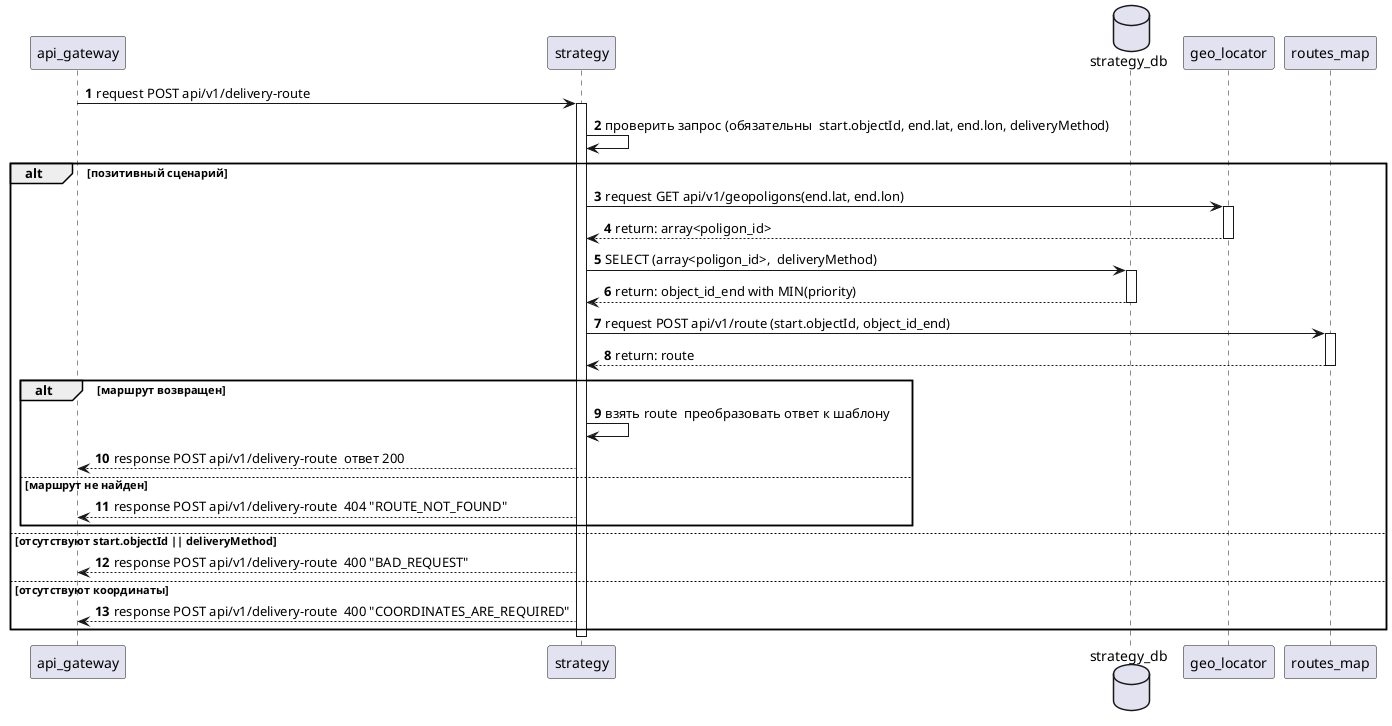 @startuml
'https://plantuml.com/sequence-diagram
autonumber





participant api_gateway as gw
participant strategy as strategy
database strategy_db as DB
participant geo_locator as geo_locator
participant routes_map as rm

gw -> strategy: request POST api/v1/delivery-route

activate strategy
strategy->strategy: проверить запрос (обязательны  start.objectId, end.lat, end.lon, deliveryMethod)
alt позитивный сценарий
strategy -> geo_locator: request GET api/v1/geopoligons(end.lat, end.lon)
activate geo_locator
geo_locator --> strategy: return: array<poligon_id>
deactivate geo_locator
strategy-> DB: SELECT (array<poligon_id>,  deliveryMethod)
activate DB
DB-->strategy: return: object_id_end with MIN(priority)
deactivate DB
strategy->rm: request POST api/v1/route (start.objectId, object_id_end)
activate rm
rm-->strategy: return: route
deactivate rm
alt маршрут возвращен
strategy->strategy: взять route  преобразовать ответ к шаблону

strategy --> gw:  response POST api/v1/delivery-route  ответ 200
else маршрут не найден
strategy --> gw:  response POST api/v1/delivery-route  404 "ROUTE_NOT_FOUND"
end
else отсутствуют start.objectId || deliveryMethod
strategy --> gw:  response POST api/v1/delivery-route  400 "BAD_REQUEST"

else  отсутствуют координаты
strategy --> gw:  response POST api/v1/delivery-route  400 "COORDINATES_ARE_REQUIRED"
end
deactivate strategy
@enduml